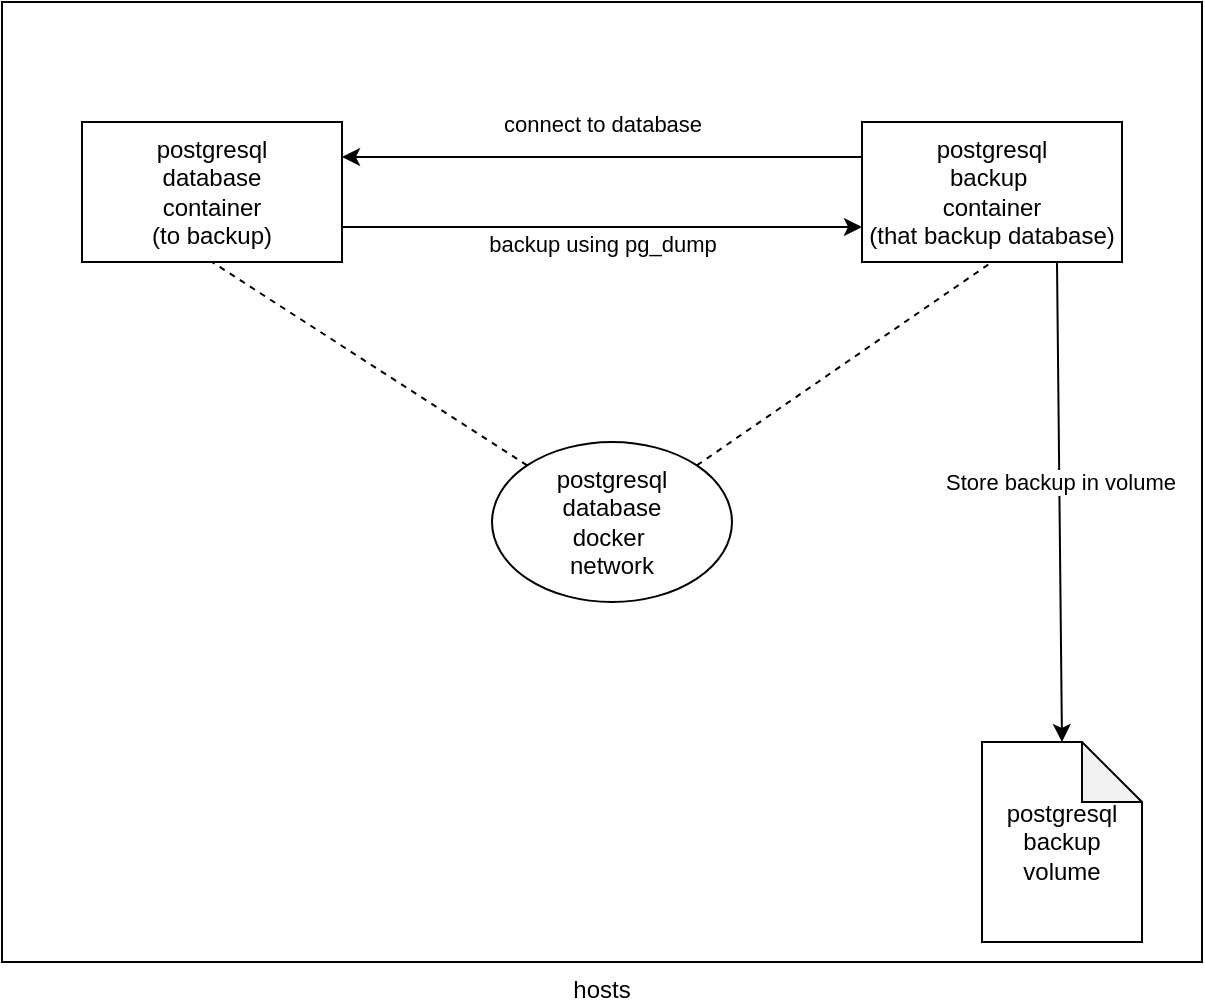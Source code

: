 <mxfile>
    <diagram id="wMpro4lZn_a5KbqMzVXg" name="Page-1">
        <mxGraphModel dx="1287" dy="904" grid="1" gridSize="10" guides="1" tooltips="1" connect="1" arrows="1" fold="1" page="1" pageScale="1" pageWidth="850" pageHeight="1100" math="0" shadow="0">
            <root>
                <mxCell id="0"/>
                <mxCell id="1" parent="0"/>
                <mxCell id="2" value="hosts" style="rounded=0;whiteSpace=wrap;html=1;labelPosition=center;verticalLabelPosition=bottom;align=center;verticalAlign=top;" vertex="1" parent="1">
                    <mxGeometry x="120" y="160" width="600" height="480" as="geometry"/>
                </mxCell>
                <mxCell id="3" value="postgresql&lt;br&gt;database&lt;br&gt;container&lt;br&gt;(to backup)" style="rounded=0;whiteSpace=wrap;html=1;" vertex="1" parent="1">
                    <mxGeometry x="160" y="220" width="130" height="70" as="geometry"/>
                </mxCell>
                <mxCell id="12" style="edgeStyle=none;html=1;exitX=0.75;exitY=1;exitDx=0;exitDy=0;entryX=0.5;entryY=0;entryDx=0;entryDy=0;entryPerimeter=0;" edge="1" parent="1" source="4" target="11">
                    <mxGeometry relative="1" as="geometry"/>
                </mxCell>
                <mxCell id="15" value="Store backup in volume" style="edgeLabel;html=1;align=center;verticalAlign=middle;resizable=0;points=[];" vertex="1" connectable="0" parent="12">
                    <mxGeometry x="-0.261" relative="1" as="geometry">
                        <mxPoint y="21" as="offset"/>
                    </mxGeometry>
                </mxCell>
                <mxCell id="4" value="postgresql&lt;br&gt;backup&amp;nbsp;&lt;br&gt;container&lt;br&gt;(that backup database)" style="rounded=0;whiteSpace=wrap;html=1;" vertex="1" parent="1">
                    <mxGeometry x="550" y="220" width="130" height="70" as="geometry"/>
                </mxCell>
                <mxCell id="5" value="" style="endArrow=none;dashed=1;html=1;entryX=0.5;entryY=1;entryDx=0;entryDy=0;exitX=0;exitY=0;exitDx=0;exitDy=0;" edge="1" parent="1" source="7" target="3">
                    <mxGeometry width="50" height="50" relative="1" as="geometry">
                        <mxPoint x="60" y="380" as="sourcePoint"/>
                        <mxPoint x="330" y="390" as="targetPoint"/>
                    </mxGeometry>
                </mxCell>
                <mxCell id="7" value="postgresql&lt;br&gt;database&lt;br&gt;docker&amp;nbsp;&lt;br&gt;network" style="ellipse;whiteSpace=wrap;html=1;" vertex="1" parent="1">
                    <mxGeometry x="365" y="380" width="120" height="80" as="geometry"/>
                </mxCell>
                <mxCell id="8" value="" style="endArrow=none;dashed=1;html=1;entryX=0.5;entryY=1;entryDx=0;entryDy=0;exitX=1;exitY=0;exitDx=0;exitDy=0;" edge="1" parent="1" source="7" target="4">
                    <mxGeometry width="50" height="50" relative="1" as="geometry">
                        <mxPoint x="280" y="420" as="sourcePoint"/>
                        <mxPoint x="330" y="370" as="targetPoint"/>
                    </mxGeometry>
                </mxCell>
                <mxCell id="9" value="" style="endArrow=classic;html=1;entryX=1;entryY=0.25;entryDx=0;entryDy=0;exitX=0;exitY=0.25;exitDx=0;exitDy=0;" edge="1" parent="1" source="4" target="3">
                    <mxGeometry width="50" height="50" relative="1" as="geometry">
                        <mxPoint x="280" y="420" as="sourcePoint"/>
                        <mxPoint x="330" y="370" as="targetPoint"/>
                    </mxGeometry>
                </mxCell>
                <mxCell id="13" value="connect to database" style="edgeLabel;html=1;align=center;verticalAlign=middle;resizable=0;points=[];" vertex="1" connectable="0" parent="9">
                    <mxGeometry x="-0.214" y="-1" relative="1" as="geometry">
                        <mxPoint x="-28" y="-16" as="offset"/>
                    </mxGeometry>
                </mxCell>
                <mxCell id="10" value="" style="endArrow=classic;html=1;entryX=0;entryY=0.75;entryDx=0;entryDy=0;exitX=1;exitY=0.75;exitDx=0;exitDy=0;" edge="1" parent="1" source="3" target="4">
                    <mxGeometry width="50" height="50" relative="1" as="geometry">
                        <mxPoint x="280" y="420" as="sourcePoint"/>
                        <mxPoint x="330" y="370" as="targetPoint"/>
                    </mxGeometry>
                </mxCell>
                <mxCell id="14" value="backup using pg_dump" style="edgeLabel;html=1;align=center;verticalAlign=middle;resizable=0;points=[];" vertex="1" connectable="0" parent="10">
                    <mxGeometry x="0.137" y="2" relative="1" as="geometry">
                        <mxPoint x="-18" y="10" as="offset"/>
                    </mxGeometry>
                </mxCell>
                <mxCell id="11" value="postgresql&lt;br&gt;backup volume" style="shape=note;whiteSpace=wrap;html=1;backgroundOutline=1;darkOpacity=0.05;" vertex="1" parent="1">
                    <mxGeometry x="610" y="530" width="80" height="100" as="geometry"/>
                </mxCell>
            </root>
        </mxGraphModel>
    </diagram>
</mxfile>